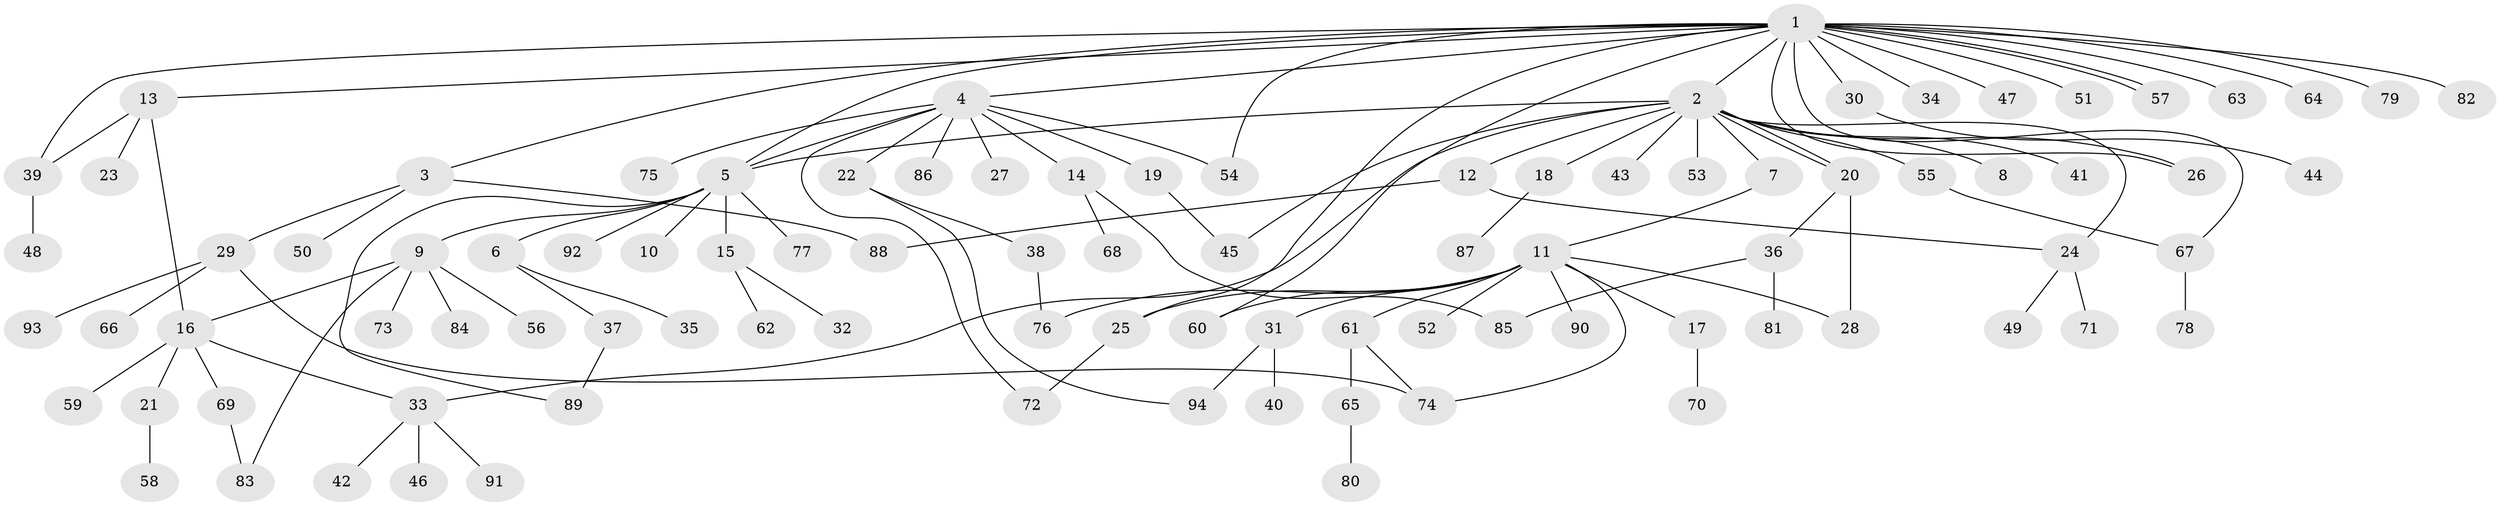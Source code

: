 // coarse degree distribution, {20: 0.02127659574468085, 16: 0.02127659574468085, 4: 0.06382978723404255, 10: 0.02127659574468085, 8: 0.02127659574468085, 2: 0.2127659574468085, 1: 0.5106382978723404, 7: 0.02127659574468085, 3: 0.10638297872340426}
// Generated by graph-tools (version 1.1) at 2025/18/03/04/25 18:18:27]
// undirected, 94 vertices, 117 edges
graph export_dot {
graph [start="1"]
  node [color=gray90,style=filled];
  1;
  2;
  3;
  4;
  5;
  6;
  7;
  8;
  9;
  10;
  11;
  12;
  13;
  14;
  15;
  16;
  17;
  18;
  19;
  20;
  21;
  22;
  23;
  24;
  25;
  26;
  27;
  28;
  29;
  30;
  31;
  32;
  33;
  34;
  35;
  36;
  37;
  38;
  39;
  40;
  41;
  42;
  43;
  44;
  45;
  46;
  47;
  48;
  49;
  50;
  51;
  52;
  53;
  54;
  55;
  56;
  57;
  58;
  59;
  60;
  61;
  62;
  63;
  64;
  65;
  66;
  67;
  68;
  69;
  70;
  71;
  72;
  73;
  74;
  75;
  76;
  77;
  78;
  79;
  80;
  81;
  82;
  83;
  84;
  85;
  86;
  87;
  88;
  89;
  90;
  91;
  92;
  93;
  94;
  1 -- 2;
  1 -- 3;
  1 -- 4;
  1 -- 5;
  1 -- 13;
  1 -- 25;
  1 -- 26;
  1 -- 30;
  1 -- 34;
  1 -- 39;
  1 -- 47;
  1 -- 51;
  1 -- 54;
  1 -- 57;
  1 -- 57;
  1 -- 60;
  1 -- 63;
  1 -- 64;
  1 -- 67;
  1 -- 79;
  1 -- 82;
  2 -- 5;
  2 -- 7;
  2 -- 8;
  2 -- 12;
  2 -- 18;
  2 -- 20;
  2 -- 20;
  2 -- 24;
  2 -- 26;
  2 -- 33;
  2 -- 41;
  2 -- 43;
  2 -- 45;
  2 -- 53;
  2 -- 55;
  3 -- 29;
  3 -- 50;
  3 -- 88;
  4 -- 5;
  4 -- 14;
  4 -- 19;
  4 -- 22;
  4 -- 27;
  4 -- 54;
  4 -- 72;
  4 -- 75;
  4 -- 86;
  5 -- 6;
  5 -- 9;
  5 -- 10;
  5 -- 15;
  5 -- 77;
  5 -- 89;
  5 -- 92;
  6 -- 35;
  6 -- 37;
  7 -- 11;
  9 -- 16;
  9 -- 56;
  9 -- 73;
  9 -- 83;
  9 -- 84;
  11 -- 17;
  11 -- 25;
  11 -- 28;
  11 -- 31;
  11 -- 52;
  11 -- 60;
  11 -- 61;
  11 -- 74;
  11 -- 76;
  11 -- 90;
  12 -- 24;
  12 -- 88;
  13 -- 16;
  13 -- 23;
  13 -- 39;
  14 -- 68;
  14 -- 85;
  15 -- 32;
  15 -- 62;
  16 -- 21;
  16 -- 33;
  16 -- 59;
  16 -- 69;
  17 -- 70;
  18 -- 87;
  19 -- 45;
  20 -- 28;
  20 -- 36;
  21 -- 58;
  22 -- 38;
  22 -- 94;
  24 -- 49;
  24 -- 71;
  25 -- 72;
  29 -- 66;
  29 -- 74;
  29 -- 93;
  30 -- 44;
  31 -- 40;
  31 -- 94;
  33 -- 42;
  33 -- 46;
  33 -- 91;
  36 -- 81;
  36 -- 85;
  37 -- 89;
  38 -- 76;
  39 -- 48;
  55 -- 67;
  61 -- 65;
  61 -- 74;
  65 -- 80;
  67 -- 78;
  69 -- 83;
}
